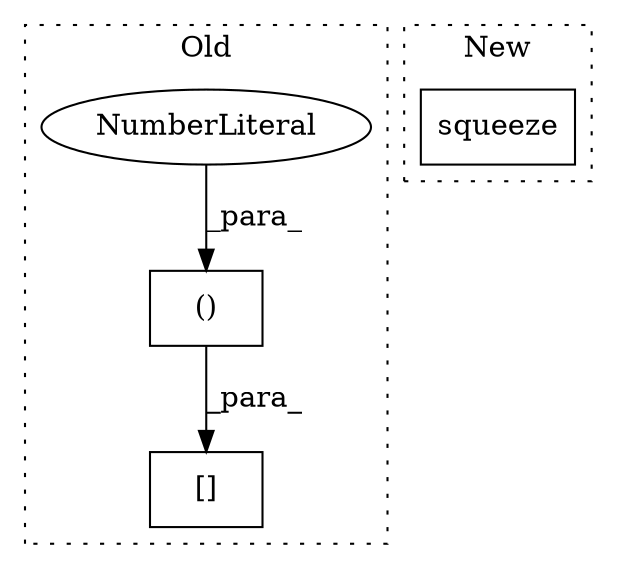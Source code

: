 digraph G {
subgraph cluster0 {
1 [label="[]" a="2" s="3303,3397" l="12,2" shape="box"];
3 [label="()" a="106" s="3315" l="82" shape="box"];
4 [label="NumberLiteral" a="34" s="3373" l="1" shape="ellipse"];
label = "Old";
style="dotted";
}
subgraph cluster1 {
2 [label="squeeze" a="32" s="3164,3178" l="8,1" shape="box"];
label = "New";
style="dotted";
}
3 -> 1 [label="_para_"];
4 -> 3 [label="_para_"];
}